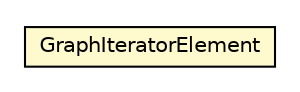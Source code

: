 #!/usr/local/bin/dot
#
# Class diagram 
# Generated by UMLGraph version R5_6-24-gf6e263 (http://www.umlgraph.org/)
#

digraph G {
	edge [fontname="Helvetica",fontsize=10,labelfontname="Helvetica",labelfontsize=10];
	node [fontname="Helvetica",fontsize=10,shape=plaintext];
	nodesep=0.25;
	ranksep=0.5;
	// org.universAAL.middleware.util.GraphIteratorElement
	c241071 [label=<<table title="org.universAAL.middleware.util.GraphIteratorElement" border="0" cellborder="1" cellspacing="0" cellpadding="2" port="p" bgcolor="lemonChiffon" href="./GraphIteratorElement.html">
		<tr><td><table border="0" cellspacing="0" cellpadding="1">
<tr><td align="center" balign="center"> GraphIteratorElement </td></tr>
		</table></td></tr>
		</table>>, URL="./GraphIteratorElement.html", fontname="Helvetica", fontcolor="black", fontsize=10.0];
}

